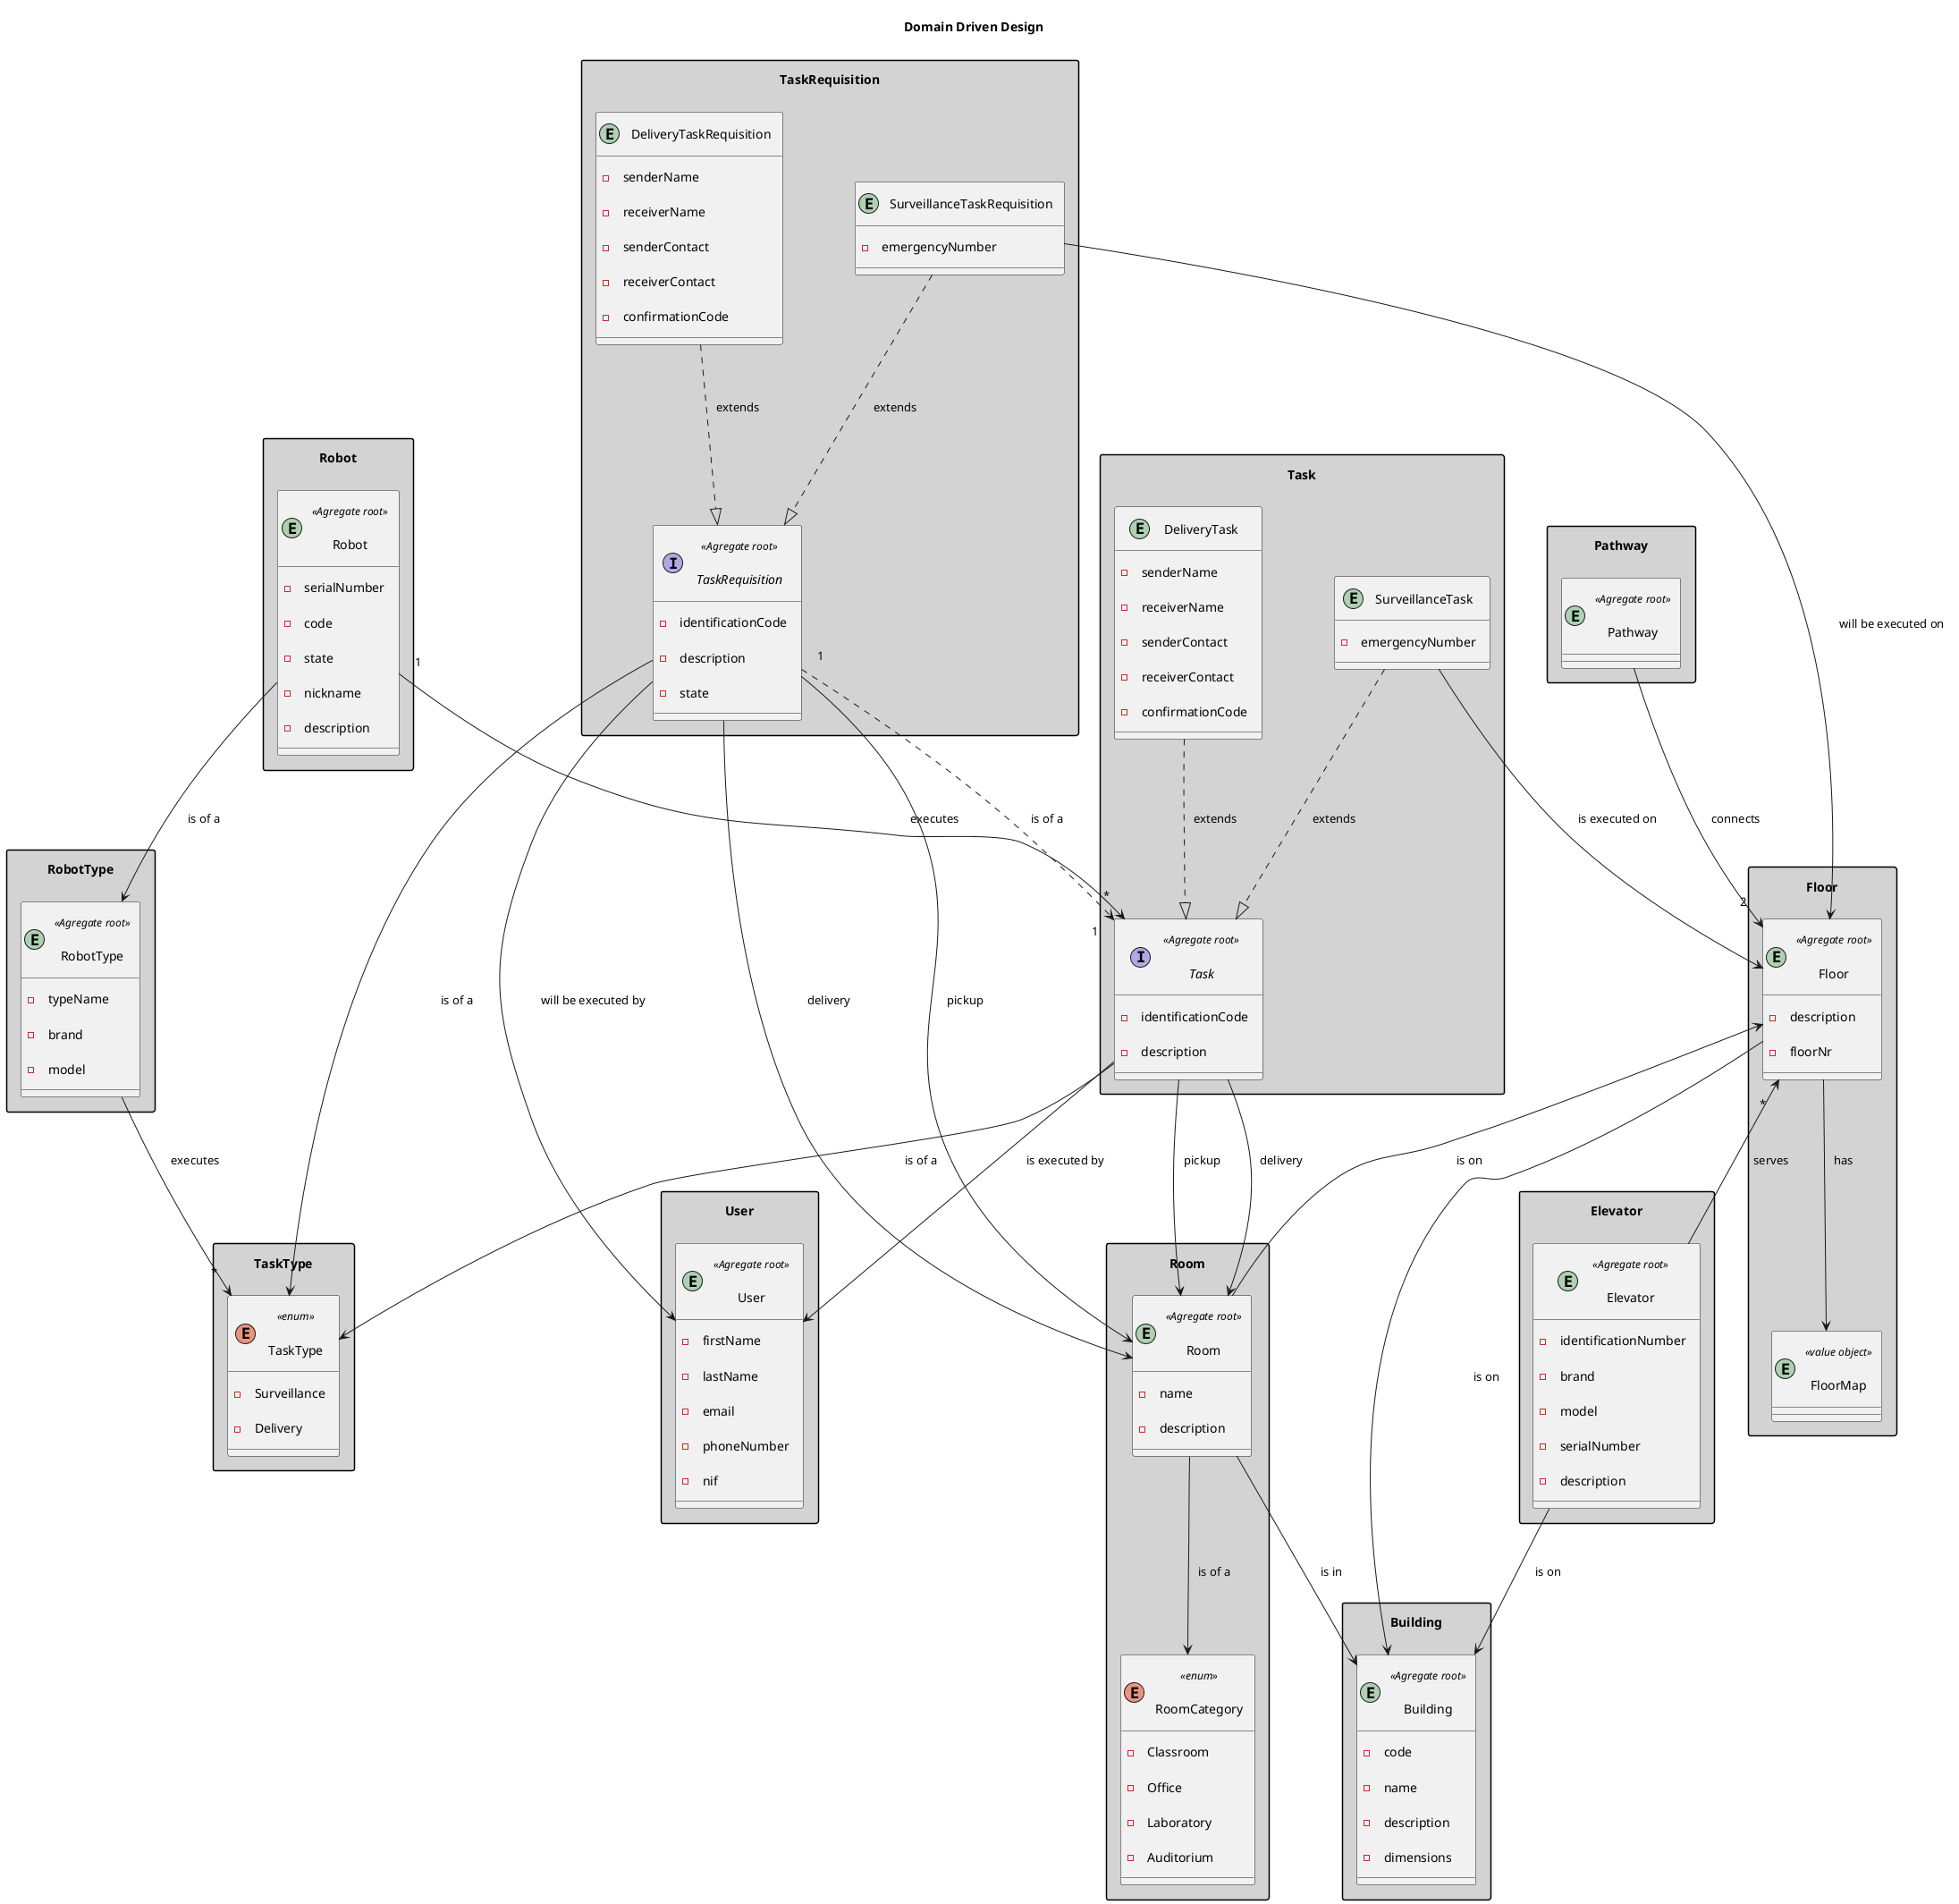 @startuml Domain Driven Design

title "Domain Driven Design"
' left to right direction
' top to bottom direction
skinparam Padding 10
skinparam Nodesep 80
skinparam ranksep 100
skinparam groupInheritance 1
' skinparam linetype ortho
skinparam separation 1000
skinparam NoteBackgroundColor #A9A9A9
skinparam PackageStyle rectangle
skinparam package {
    BackgroundColor #D3D3D3
    FontStyle bold
}

' hide circle
' hide methods

package Robot {
    entity Robot <<Agregate root>>{
        -serialNumber
        -code
        -state
        -nickname
        -description
    }
}

package RobotType {
    entity RobotType <<Agregate root>> {
        - typeName
        - brand
        - model
    }

}
package TaskType {
    enum TaskType <<enum>> {
        -Surveillance
        -Delivery
    }
}

package Task {
    interface Task <<Agregate root>> {
        - identificationCode
        - description
    }

    entity SurveillanceTask {
        - emergencyNumber
    }
    entity DeliveryTask {
        - senderName
        - receiverName
        - senderContact
        - receiverContact
        - confirmationCode
    }
}

package Building {
    entity Building <<Agregate root>>{
        - code
        - name
        - description
        - dimensions
    }
}

package Floor{
    entity Floor <<Agregate root>> {
        - description
        - floorNr
    }

    entity FloorMap <<value object>>

}

package Elevator {
    entity Elevator <<Agregate root>> {
        - identificationNumber
        - brand
        - model
        - serialNumber
        - description
      }
}

package Room{
    entity Room <<Agregate root>> {
        - name
        - description
    }

    enum RoomCategory <<enum>>{
            - Classroom
            - Office
            - Laboratory
            - Auditorium
    }
}

package Pathway {
    entity Pathway <<Agregate root>>{
    }
}

package User {
  entity User <<Agregate root>> {
    - firstName
    - lastName
    - email
    - phoneNumber
    - nif
   }
}

package TaskRequisition {
    interface TaskRequisition <<Agregate root>> {
        - identificationCode
        - description
        - state
    }

    entity SurveillanceTaskRequisition {
        - emergencyNumber
    }

    entity DeliveryTaskRequisition {
        - senderName
        - receiverName
        - senderContact
        - receiverContact
        - confirmationCode
    }

}

Task.SurveillanceTask ..|> Task.Task: extends
Task.DeliveryTask ..|> Task.Task: extends

TaskRequisition.SurveillanceTaskRequisition ..|> TaskRequisition.TaskRequisition: extends
TaskRequisition.DeliveryTaskRequisition ..|> TaskRequisition.TaskRequisition: extends

Room.Room --> RoomCategory: is of a
Room.Room --> Building.Building: is in

RobotType.RobotType --> "*" TaskType.TaskType: executes

Floor.Floor --> Building.Building: is on
Floor.Floor "*" <-- Elevator.Elevator : serves
Floor.Floor <-- Room.Room: is on
Floor.Floor --> Floor.FloorMap: has

Elevator.Elevator --> Building.Building: is on

Task.Task --> Room.Room: delivery
Task.Task --> Room.Room: pickup

TaskRequisition.TaskRequisition --> Room.Room: delivery
TaskRequisition.TaskRequisition --> Room.Room: pickup

Task.SurveillanceTask -> Floor.Floor: is executed on
TaskRequisition.SurveillanceTaskRequisition -> Floor.Floor: will be executed on

Pathway.Pathway --> "2" Floor.Floor: connects

Robot.Robot --> RobotType.RobotType : is of a

Task.Task --> TaskType.TaskType : is of a
Task.Task --> User.User : is executed by

TaskRequisition.TaskRequisition --> TaskType.TaskType : is of a
TaskRequisition.TaskRequisition --> User.User : will be executed by

Robot.Robot "1" --> "*" Task.Task : executes

TaskRequisition.TaskRequisition "1" ..> "1" Task.Task : is of a

@enduml
